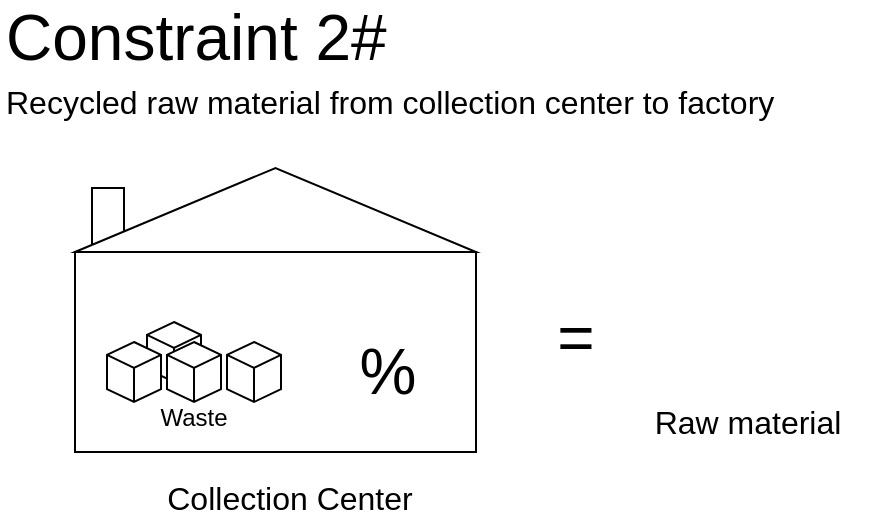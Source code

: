 <mxfile version="20.3.6" type="device"><diagram id="PtM55lCIDQn_hlJdA0R5" name="Page-1"><mxGraphModel dx="961" dy="708" grid="1" gridSize="10" guides="1" tooltips="1" connect="1" arrows="1" fold="1" page="1" pageScale="1" pageWidth="850" pageHeight="1100" math="0" shadow="0"><root><mxCell id="0"/><mxCell id="1" parent="0"/><mxCell id="ktkKusNcwdcShQcJznVe-39" value="" style="rounded=0;whiteSpace=wrap;html=1;" vertex="1" parent="1"><mxGeometry x="168" y="220" width="16" height="40" as="geometry"/></mxCell><mxCell id="ktkKusNcwdcShQcJznVe-45" value="" style="triangle;whiteSpace=wrap;html=1;labelBackgroundColor=#006600;fontColor=#006600;direction=north;" vertex="1" parent="1"><mxGeometry x="159.5" y="210" width="200.5" height="42" as="geometry"/></mxCell><mxCell id="ktkKusNcwdcShQcJznVe-1" value="" style="rounded=0;whiteSpace=wrap;html=1;fontSize=16;" vertex="1" parent="1"><mxGeometry x="159.5" y="252" width="200.5" height="100" as="geometry"/></mxCell><mxCell id="ktkKusNcwdcShQcJznVe-2" value="" style="html=1;whiteSpace=wrap;shape=isoCube2;backgroundOutline=1;isoAngle=15;" vertex="1" parent="1"><mxGeometry x="195.5" y="287" width="27" height="30" as="geometry"/></mxCell><mxCell id="ktkKusNcwdcShQcJznVe-28" value="=" style="text;html=1;strokeColor=none;fillColor=none;align=center;verticalAlign=middle;whiteSpace=wrap;rounded=0;fontSize=32;" vertex="1" parent="1"><mxGeometry x="380" y="280" width="60" height="30" as="geometry"/></mxCell><mxCell id="ktkKusNcwdcShQcJznVe-29" value="" style="html=1;whiteSpace=wrap;shape=isoCube2;backgroundOutline=1;isoAngle=15;" vertex="1" parent="1"><mxGeometry x="175.5" y="297" width="27" height="30" as="geometry"/></mxCell><mxCell id="ktkKusNcwdcShQcJznVe-30" value="" style="html=1;whiteSpace=wrap;shape=isoCube2;backgroundOutline=1;isoAngle=15;" vertex="1" parent="1"><mxGeometry x="205.5" y="297" width="27" height="30" as="geometry"/></mxCell><mxCell id="ktkKusNcwdcShQcJznVe-31" value="" style="html=1;whiteSpace=wrap;shape=isoCube2;backgroundOutline=1;isoAngle=15;" vertex="1" parent="1"><mxGeometry x="235.5" y="297" width="27" height="30" as="geometry"/></mxCell><mxCell id="ktkKusNcwdcShQcJznVe-32" value="Waste" style="text;html=1;strokeColor=none;fillColor=none;align=center;verticalAlign=middle;whiteSpace=wrap;rounded=0;" vertex="1" parent="1"><mxGeometry x="184" y="320" width="70" height="30" as="geometry"/></mxCell><mxCell id="ktkKusNcwdcShQcJznVe-33" value="Constraint 2#" style="text;html=1;strokeColor=none;fillColor=none;align=left;verticalAlign=middle;whiteSpace=wrap;rounded=0;fontSize=32;" vertex="1" parent="1"><mxGeometry x="122.75" y="130" width="204.5" height="30" as="geometry"/></mxCell><mxCell id="ktkKusNcwdcShQcJznVe-34" value="Recycled raw material from collection center to factory" style="text;html=1;strokeColor=none;fillColor=none;align=left;verticalAlign=middle;whiteSpace=wrap;rounded=0;fontSize=16;" vertex="1" parent="1"><mxGeometry x="122.75" y="162" width="387.25" height="30" as="geometry"/></mxCell><mxCell id="ktkKusNcwdcShQcJznVe-36" value="Collection Center" style="text;html=1;strokeColor=none;fillColor=none;align=center;verticalAlign=middle;whiteSpace=wrap;rounded=0;fontSize=16;" vertex="1" parent="1"><mxGeometry x="195.5" y="360" width="141.5" height="30" as="geometry"/></mxCell><mxCell id="ktkKusNcwdcShQcJznVe-37" value="%" style="text;html=1;strokeColor=none;fillColor=none;align=center;verticalAlign=middle;whiteSpace=wrap;rounded=0;fontSize=32;" vertex="1" parent="1"><mxGeometry x="286.38" y="297" width="60" height="30" as="geometry"/></mxCell><mxCell id="ktkKusNcwdcShQcJznVe-41" value="" style="shape=image;html=1;verticalAlign=top;verticalLabelPosition=bottom;labelBackgroundColor=#ffffff;imageAspect=0;aspect=fixed;image=https://cdn0.iconfinder.com/data/icons/phosphor-duotone-vol-3/256/recycle-duotone-128.png;fontColor=#006600;" vertex="1" parent="1"><mxGeometry x="307.25" y="260" width="20" height="20" as="geometry"/></mxCell><mxCell id="ktkKusNcwdcShQcJznVe-43" value="" style="shape=image;html=1;verticalAlign=top;verticalLabelPosition=bottom;labelBackgroundColor=#ffffff;imageAspect=0;aspect=fixed;image=https://cdn0.iconfinder.com/data/icons/web-development-and-studio/512/118_Ax_Log_Timber_Wood-128.png;fontColor=#006600;" vertex="1" parent="1"><mxGeometry x="465" y="267" width="50" height="50" as="geometry"/></mxCell><mxCell id="ktkKusNcwdcShQcJznVe-44" value="Raw material" style="text;html=1;strokeColor=none;fillColor=none;align=center;verticalAlign=middle;whiteSpace=wrap;rounded=0;fontSize=16;" vertex="1" parent="1"><mxGeometry x="425" y="322" width="141.5" height="30" as="geometry"/></mxCell></root></mxGraphModel></diagram></mxfile>